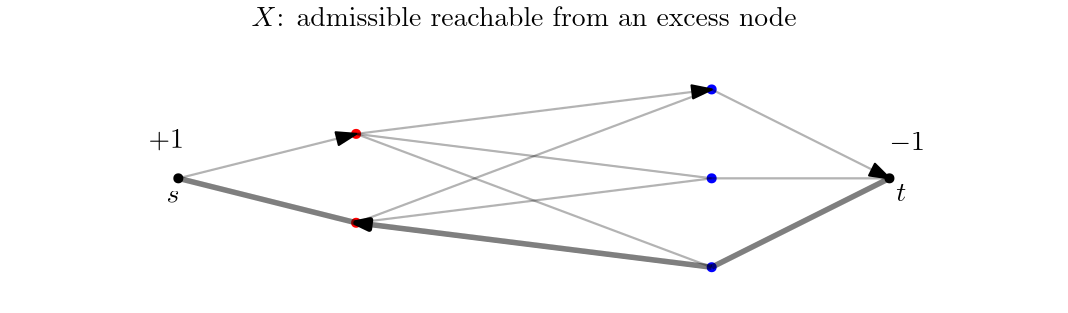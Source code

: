 <?xml version="1.0"?>
<!DOCTYPE ipe SYSTEM "ipe.dtd">
<ipe version="70206" creator="Ipe 7.2.10">
<info created="D:20190530182209" modified="D:20190608043751"/>
<ipestyle name="basic">
<symbol name="arrow/arc(spx)">
<path stroke="sym-stroke" fill="sym-stroke" pen="sym-pen">
0 0 m
-1 0.333 l
-1 -0.333 l
h
</path>
</symbol>
<symbol name="arrow/farc(spx)">
<path stroke="sym-stroke" fill="white" pen="sym-pen">
0 0 m
-1 0.333 l
-1 -0.333 l
h
</path>
</symbol>
<symbol name="arrow/ptarc(spx)">
<path stroke="sym-stroke" fill="sym-stroke" pen="sym-pen">
0 0 m
-1 0.333 l
-0.8 0 l
-1 -0.333 l
h
</path>
</symbol>
<symbol name="arrow/fptarc(spx)">
<path stroke="sym-stroke" fill="white" pen="sym-pen">
0 0 m
-1 0.333 l
-0.8 0 l
-1 -0.333 l
h
</path>
</symbol>
<symbol name="mark/circle(sx)" transformations="translations">
<path fill="sym-stroke">
0.6 0 0 0.6 0 0 e
0.4 0 0 0.4 0 0 e
</path>
</symbol>
<symbol name="mark/disk(sx)" transformations="translations">
<path fill="sym-stroke">
0.6 0 0 0.6 0 0 e
</path>
</symbol>
<symbol name="mark/fdisk(sfx)" transformations="translations">
<group>
<path fill="sym-fill">
0.5 0 0 0.5 0 0 e
</path>
<path fill="sym-stroke" fillrule="eofill">
0.6 0 0 0.6 0 0 e
0.4 0 0 0.4 0 0 e
</path>
</group>
</symbol>
<symbol name="mark/box(sx)" transformations="translations">
<path fill="sym-stroke" fillrule="eofill">
-0.6 -0.6 m
0.6 -0.6 l
0.6 0.6 l
-0.6 0.6 l
h
-0.4 -0.4 m
0.4 -0.4 l
0.4 0.4 l
-0.4 0.4 l
h
</path>
</symbol>
<symbol name="mark/square(sx)" transformations="translations">
<path fill="sym-stroke">
-0.6 -0.6 m
0.6 -0.6 l
0.6 0.6 l
-0.6 0.6 l
h
</path>
</symbol>
<symbol name="mark/fsquare(sfx)" transformations="translations">
<group>
<path fill="sym-fill">
-0.5 -0.5 m
0.5 -0.5 l
0.5 0.5 l
-0.5 0.5 l
h
</path>
<path fill="sym-stroke" fillrule="eofill">
-0.6 -0.6 m
0.6 -0.6 l
0.6 0.6 l
-0.6 0.6 l
h
-0.4 -0.4 m
0.4 -0.4 l
0.4 0.4 l
-0.4 0.4 l
h
</path>
</group>
</symbol>
<symbol name="mark/cross(sx)" transformations="translations">
<group>
<path fill="sym-stroke">
-0.43 -0.57 m
0.57 0.43 l
0.43 0.57 l
-0.57 -0.43 l
h
</path>
<path fill="sym-stroke">
-0.43 0.57 m
0.57 -0.43 l
0.43 -0.57 l
-0.57 0.43 l
h
</path>
</group>
</symbol>
<symbol name="arrow/fnormal(spx)">
<path stroke="sym-stroke" fill="white" pen="sym-pen">
0 0 m
-1 0.333 l
-1 -0.333 l
h
</path>
</symbol>
<symbol name="arrow/pointed(spx)">
<path stroke="sym-stroke" fill="sym-stroke" pen="sym-pen">
0 0 m
-1 0.333 l
-0.8 0 l
-1 -0.333 l
h
</path>
</symbol>
<symbol name="arrow/fpointed(spx)">
<path stroke="sym-stroke" fill="white" pen="sym-pen">
0 0 m
-1 0.333 l
-0.8 0 l
-1 -0.333 l
h
</path>
</symbol>
<symbol name="arrow/linear(spx)">
<path stroke="sym-stroke" pen="sym-pen">
-1 0.333 m
0 0 l
-1 -0.333 l
</path>
</symbol>
<symbol name="arrow/fdouble(spx)">
<path stroke="sym-stroke" fill="white" pen="sym-pen">
0 0 m
-1 0.333 l
-1 -0.333 l
h
-1 0 m
-2 0.333 l
-2 -0.333 l
h
</path>
</symbol>
<symbol name="arrow/double(spx)">
<path stroke="sym-stroke" fill="sym-stroke" pen="sym-pen">
0 0 m
-1 0.333 l
-1 -0.333 l
h
-1 0 m
-2 0.333 l
-2 -0.333 l
h
</path>
</symbol>
<pen name="heavier" value="0.8"/>
<pen name="fat" value="1.2"/>
<pen name="ultrafat" value="2"/>
<symbolsize name="large" value="5"/>
<symbolsize name="small" value="2"/>
<symbolsize name="tiny" value="1.1"/>
<arrowsize name="large" value="10"/>
<arrowsize name="small" value="5"/>
<arrowsize name="tiny" value="3"/>
<color name="red" value="1 0 0"/>
<color name="green" value="0 1 0"/>
<color name="blue" value="0 0 1"/>
<color name="yellow" value="1 1 0"/>
<color name="orange" value="1 0.647 0"/>
<color name="gold" value="1 0.843 0"/>
<color name="purple" value="0.627 0.125 0.941"/>
<color name="gray" value="0.745"/>
<color name="brown" value="0.647 0.165 0.165"/>
<color name="navy" value="0 0 0.502"/>
<color name="pink" value="1 0.753 0.796"/>
<color name="seagreen" value="0.18 0.545 0.341"/>
<color name="turquoise" value="0.251 0.878 0.816"/>
<color name="violet" value="0.933 0.51 0.933"/>
<color name="darkblue" value="0 0 0.545"/>
<color name="darkcyan" value="0 0.545 0.545"/>
<color name="darkgray" value="0.663"/>
<color name="darkgreen" value="0 0.392 0"/>
<color name="darkmagenta" value="0.545 0 0.545"/>
<color name="darkorange" value="1 0.549 0"/>
<color name="darkred" value="0.545 0 0"/>
<color name="lightblue" value="0.678 0.847 0.902"/>
<color name="lightcyan" value="0.878 1 1"/>
<color name="lightgray" value="0.827"/>
<color name="lightgreen" value="0.565 0.933 0.565"/>
<color name="lightyellow" value="1 1 0.878"/>
<dashstyle name="dashed" value="[4] 0"/>
<dashstyle name="dotted" value="[1 3] 0"/>
<dashstyle name="dash dotted" value="[4 2 1 2] 0"/>
<dashstyle name="dash dot dotted" value="[4 2 1 2 1 2] 0"/>
<textsize name="large" value="\large"/>
<textsize name="small" value="\small"/>
<textsize name="tiny" value="\tiny"/>
<textsize name="Large" value="\Large"/>
<textsize name="LARGE" value="\LARGE"/>
<textsize name="huge" value="\huge"/>
<textsize name="Huge" value="\Huge"/>
<textsize name="footnote" value="\footnotesize"/>
<textstyle name="center" begin="\begin{center}" end="\end{center}"/>
<textstyle name="itemize" begin="\begin{itemize}" end="\end{itemize}"/>
<textstyle name="item" begin="\begin{itemize}\item{}" end="\end{itemize}"/>
<gridsize name="4 pts" value="4"/>
<gridsize name="8 pts (~3 mm)" value="8"/>
<gridsize name="16 pts (~6 mm)" value="16"/>
<gridsize name="32 pts (~12 mm)" value="32"/>
<gridsize name="10 pts (~3.5 mm)" value="10"/>
<gridsize name="20 pts (~7 mm)" value="20"/>
<gridsize name="14 pts (~5 mm)" value="14"/>
<gridsize name="28 pts (~10 mm)" value="28"/>
<gridsize name="56 pts (~20 mm)" value="56"/>
<anglesize name="90 deg" value="90"/>
<anglesize name="60 deg" value="60"/>
<anglesize name="45 deg" value="45"/>
<anglesize name="30 deg" value="30"/>
<anglesize name="22.5 deg" value="22.5"/>
<opacity name="10%" value="0.1"/>
<opacity name="30%" value="0.3"/>
<opacity name="50%" value="0.5"/>
<opacity name="75%" value="0.75"/>
<tiling name="falling" angle="-60" step="4" width="1"/>
<tiling name="rising" angle="30" step="4" width="1"/>
</ipestyle>
<page>
<layer name="alpha"/>
<layer name="nodes"/>
<layer name="arcs"/>
<layer name="X1"/>
<layer name="X2"/>
<layer name="X3"/>
<layer name="X4"/>
<layer name="X5"/>
<layer name="X6"/>
<layer name="node_labels"/>
<layer name="F1"/>
<layer name="F2"/>
<layer name="F3"/>
<layer name="F4"/>
<layer name="F5"/>
<layer name="F1costs"/>
<layer name="F2costs"/>
<layer name="F3costs"/>
<layer name="F4costs"/>
<layer name="F5costs"/>
<layer name="mark_forward"/>
<view layers="alpha nodes arcs node_labels" active="alpha"/>
<path layer="alpha" matrix="1 0 0 0.583333 0 288" stroke="white">
128 768 m
128 576 l
512 576 l
512 768 l
h
</path>
<use layer="nodes" name="mark/disk(sx)" pos="192 672" size="normal" stroke="black"/>
<use matrix="1 0 0 1 0 -16" name="mark/disk(sx)" pos="256 704" size="normal" stroke="red"/>
<use matrix="1 0 0 1 0 -16" name="mark/disk(sx)" pos="256 672" size="normal" stroke="red"/>
<use name="mark/disk(sx)" pos="384 704" size="normal" stroke="blue"/>
<use name="mark/disk(sx)" pos="384 672" size="normal" stroke="blue"/>
<use name="mark/disk(sx)" pos="384 640" size="normal" stroke="blue"/>
<use name="mark/disk(sx)" pos="448 672" size="normal" stroke="black"/>
<path layer="arcs" stroke="black" pen="heavier" arrow="normal/normal" opacity="30%">
192 672 m
256 688 l
</path>
<path stroke="black" pen="ultrafat" opacity="50%">
192 672 m
256 656 l
</path>
<path stroke="black" pen="heavier" arrow="normal/normal" opacity="30%">
256 688 m
384 704 l
</path>
<path stroke="black" pen="heavier" opacity="30%">
256 688 m
384 672 l
</path>
<path stroke="black" pen="heavier" opacity="30%">
256 688 m
384 640 l
</path>
<path stroke="black" pen="heavier" opacity="30%">
256 656 m
384 704 l
</path>
<path stroke="black" pen="heavier" opacity="30%">
256 656 m
384 672 l
</path>
<path stroke="black" pen="ultrafat" rarrow="normal/small" opacity="50%">
256 656 m
384 640 l
</path>
<path stroke="black" pen="ultrafat" opacity="50%">
384 640 m
448 672 l
</path>
<path stroke="black" pen="heavier" opacity="30%">
384 672 m
448 672 l
</path>
<path stroke="black" pen="heavier" arrow="normal/normal" opacity="30%">
384 704 m
448 672 l
</path>
<path layer="X1" stroke="black" fill="red" opacity="30%">
9.95216 0 0 9.95216 192 672 e
</path>
<path layer="X2" matrix="1 0 0 1 64 16" stroke="black" fill="red" opacity="30%">
9.95216 0 0 9.95216 192 672 e
</path>
<path layer="X3" matrix="1 0 0 1 192 -32" stroke="black" fill="red" opacity="30%">
9.95216 0 0 9.95216 192 672 e
</path>
<path layer="X4" matrix="1 0 0 1 64 -16" stroke="black" fill="red" opacity="30%">
9.95216 0 0 9.95216 192 672 e
</path>
<path layer="X5" matrix="1 0 0 1 192 0" stroke="black" fill="red" opacity="30%">
9.95216 0 0 9.95216 192 672 e
</path>
<path layer="X6" matrix="1 0 0 1 256 0" stroke="black" fill="red" opacity="30%">
9.95216 0 0 9.95216 192 672 e
</path>
<path layer="F1" stroke="darkred" pen="fat">
192 672 m
256 688 l
</path>
<path layer="F2" stroke="darkred" pen="fat">
256 688 m
384 704 l
</path>
<path stroke="darkred" pen="fat">
256 688 m
384 672 l
</path>
<path stroke="darkred" pen="fat">
256 688 m
384 640 l
</path>
<path layer="F3" stroke="darkred" pen="fat">
256 688 m
384 704 l
</path>
<path stroke="darkred" pen="fat">
256 688 m
384 672 l
</path>
<path stroke="darkred" pen="fat">
384 640 m
256 656 l
</path>
<path layer="F4" stroke="darkred" pen="fat">
256 688 m
384 704 l
</path>
<path stroke="darkred" pen="fat">
256 688 m
384 672 l
</path>
<path stroke="darkred" pen="fat">
256 656 m
384 672 l
</path>
<path stroke="darkred" pen="fat">
256 656 m
384 704 l
</path>
<path layer="F5" stroke="darkred" pen="fat">
256 688 m
384 704 l
</path>
<path stroke="darkred" pen="fat">
256 656 m
384 704 l
</path>
<path stroke="darkred" pen="fat">
384 672 m
448 672 l
</path>
<text layer="F1costs" matrix="1 0 0 1 1.08088 -2.97242" transformations="translations" pos="216.965 688.125" stroke="black" type="label" width="4.981" height="6.42" depth="0" valign="baseline" style="math">1</text>
<text layer="F2costs" transformations="translations" pos="315.325 700.014" stroke="black" type="label" width="4.981" height="6.42" depth="0" valign="baseline" style="math">6</text>
<text matrix="1 0 0 1 43.5054 -6.21506" transformations="translations" pos="314.244 684.071" stroke="black" type="label" width="4.981" height="6.42" depth="0" valign="baseline" style="math">4</text>
<text matrix="1 0 0 1 27.022 -0.81066" transformations="translations" pos="328.566 654.347" stroke="black" type="label" width="4.981" height="6.42" depth="0" valign="baseline" style="math">1</text>
<text layer="F3costs" transformations="translations" pos="315.325 700.014" stroke="black" type="label" width="4.981" height="6.42" depth="0" valign="baseline" style="math">5</text>
<text matrix="1 0 0 1 43.5054 -6.21506" transformations="translations" pos="314.244 684.071" stroke="black" type="label" width="4.981" height="6.42" depth="0" valign="baseline" style="math">3</text>
<text matrix="1 0 0 1 -6.21506 -1.3511" transformations="translations" pos="320 640" stroke="black" type="label" width="4.981" height="6.42" depth="0" valign="baseline" style="math">1</text>
<text layer="F4costs" transformations="translations" pos="315.325 700.014" stroke="black" type="label" width="4.981" height="6.42" depth="0" valign="baseline" style="math">4</text>
<text matrix="1 0 0 1 43.5054 -6.21506" transformations="translations" pos="314.244 684.071" stroke="black" type="label" width="4.981" height="6.42" depth="0" valign="baseline" style="math">2</text>
<text matrix="1 0 0 1 -1.62132 -1.3511" transformations="translations" pos="267.766 665.696" stroke="black" type="label" width="4.981" height="6.42" depth="0" valign="baseline" style="math">3</text>
<text matrix="1 0 0 1 -7.56616 -1.62132" transformations="translations" pos="308.84 655.158" stroke="black" type="label" width="4.981" height="6.42" depth="0" valign="baseline" style="math">0</text>
<text layer="F5costs" transformations="translations" pos="315.325 700.014" stroke="black" type="label" width="4.981" height="6.42" depth="0" valign="baseline" style="math">4</text>
<text matrix="1 0 0 1 -1.62132 -1.3511" transformations="translations" pos="267.766 665.696" stroke="black" type="label" width="4.981" height="6.42" depth="0" valign="baseline" style="math">3</text>
<text matrix="1 0 0 1 6.48528 2.97242" transformations="translations" pos="400 672" stroke="black" type="label" width="4.981" height="6.42" depth="0" valign="baseline" style="math">1</text>
<text layer="node_labels" transformations="translations" pos="187.781 663.264" stroke="black" type="label" width="4.67" height="4.289" depth="0" valign="baseline" style="math">s</text>
<text transformations="translations" pos="450.435 663.805" stroke="black" type="label" width="3.598" height="6.128" depth="0" valign="baseline" style="math">t</text>
<text matrix="1 0 0 1 -1.08088 -10.5386" transformations="translations" pos="219.397 744.33" stroke="black" type="minipage" width="207.259" height="5.958" depth="0.96" valign="top">$X$: admissible reachable from an excess node</text>
<text matrix="1 0 0 1 3.24264 -0.81066" transformations="translations" pos="178.053 683.801" stroke="black" type="label" width="12.73" height="6.421" depth="0.83" valign="baseline" style="math">+1</text>
<text matrix="1 0 0 1 -4.32352 0" transformations="translations" pos="452.327 682.18" stroke="black" type="label" width="12.73" height="6.421" depth="0.83" valign="baseline" style="math">-1</text>
</page>
<page>
<layer name="alpha"/>
<layer name="nodes"/>
<layer name="arcs"/>
<layer name="X1"/>
<layer name="X2"/>
<layer name="X3"/>
<layer name="X4"/>
<layer name="X5"/>
<layer name="X6"/>
<layer name="node_labels"/>
<layer name="F1"/>
<layer name="F2"/>
<layer name="F3"/>
<layer name="F4"/>
<layer name="F5"/>
<layer name="F1costs"/>
<layer name="F2costs"/>
<layer name="F3costs"/>
<layer name="F4costs"/>
<layer name="F5costs"/>
<layer name="mark_forward"/>
<view layers="alpha nodes arcs X1 node_labels" active="node_labels"/>
<path layer="alpha" matrix="1 0 0 0.583333 0 288" stroke="white">
128 768 m
128 576 l
512 576 l
512 768 l
h
</path>
<use layer="nodes" name="mark/disk(sx)" pos="192 672" size="normal" stroke="black"/>
<use matrix="1 0 0 1 0 -16" name="mark/disk(sx)" pos="256 704" size="normal" stroke="red"/>
<use matrix="1 0 0 1 0 -16" name="mark/disk(sx)" pos="256 672" size="normal" stroke="red"/>
<use name="mark/disk(sx)" pos="384 704" size="normal" stroke="blue"/>
<use name="mark/disk(sx)" pos="384 672" size="normal" stroke="blue"/>
<use name="mark/disk(sx)" pos="384 640" size="normal" stroke="blue"/>
<use name="mark/disk(sx)" pos="448 672" size="normal" stroke="black"/>
<path layer="arcs" stroke="black" pen="heavier" arrow="normal/normal" opacity="30%">
192 672 m
256 688 l
</path>
<path stroke="black" pen="ultrafat" opacity="50%">
192 672 m
256 656 l
</path>
<path stroke="black" pen="heavier" arrow="normal/normal" opacity="30%">
256 688 m
384 704 l
</path>
<path stroke="black" pen="heavier" opacity="30%">
256 688 m
384 672 l
</path>
<path stroke="black" pen="heavier" opacity="30%">
256 688 m
384 640 l
</path>
<path stroke="black" pen="heavier" opacity="30%">
256 656 m
384 704 l
</path>
<path stroke="black" pen="heavier" opacity="30%">
256 656 m
384 672 l
</path>
<path stroke="black" pen="ultrafat" rarrow="normal/small" opacity="50%">
256 656 m
384 640 l
</path>
<path stroke="black" pen="ultrafat" opacity="50%">
384 640 m
448 672 l
</path>
<path stroke="black" pen="heavier" opacity="30%">
384 672 m
448 672 l
</path>
<path stroke="black" pen="heavier" arrow="normal/normal" opacity="30%">
384 704 m
448 672 l
</path>
<path layer="X1" stroke="black" fill="red" opacity="30%">
9.95216 0 0 9.95216 192 672 e
</path>
<path layer="X2" matrix="1 0 0 1 64 16" stroke="black" fill="red" opacity="30%">
9.95216 0 0 9.95216 192 672 e
</path>
<path layer="X3" matrix="1 0 0 1 192 -32" stroke="black" fill="red" opacity="30%">
9.95216 0 0 9.95216 192 672 e
</path>
<path layer="X4" matrix="1 0 0 1 64 -16" stroke="black" fill="red" opacity="30%">
9.95216 0 0 9.95216 192 672 e
</path>
<path layer="X5" matrix="1 0 0 1 192 0" stroke="black" fill="red" opacity="30%">
9.95216 0 0 9.95216 192 672 e
</path>
<path layer="X6" matrix="1 0 0 1 256 0" stroke="black" fill="red" opacity="30%">
9.95216 0 0 9.95216 192 672 e
</path>
<path layer="F1" stroke="darkred" pen="fat">
192 672 m
256 688 l
</path>
<path layer="F2" stroke="darkred" pen="fat">
256 688 m
384 704 l
</path>
<path stroke="darkred" pen="fat">
256 688 m
384 672 l
</path>
<path stroke="darkred" pen="fat">
256 688 m
384 640 l
</path>
<path layer="F3" stroke="darkred" pen="fat">
256 688 m
384 704 l
</path>
<path stroke="darkred" pen="fat">
256 688 m
384 672 l
</path>
<path stroke="darkred" pen="fat">
384 640 m
256 656 l
</path>
<path layer="F4" stroke="darkred" pen="fat">
256 688 m
384 704 l
</path>
<path stroke="darkred" pen="fat">
256 688 m
384 672 l
</path>
<path stroke="darkred" pen="fat">
256 656 m
384 672 l
</path>
<path stroke="darkred" pen="fat">
256 656 m
384 704 l
</path>
<path layer="F5" stroke="darkred" pen="fat">
256 688 m
384 704 l
</path>
<path stroke="darkred" pen="fat">
256 656 m
384 704 l
</path>
<path stroke="darkred" pen="fat">
384 672 m
448 672 l
</path>
<text layer="F1costs" matrix="1 0 0 1 1.08088 -2.97242" transformations="translations" pos="216.965 688.125" stroke="black" type="label" width="4.981" height="6.42" depth="0" valign="baseline" style="math">1</text>
<text layer="F2costs" transformations="translations" pos="315.325 700.014" stroke="black" type="label" width="4.981" height="6.42" depth="0" valign="baseline" style="math">6</text>
<text matrix="1 0 0 1 43.5054 -6.21506" transformations="translations" pos="314.244 684.071" stroke="black" type="label" width="4.981" height="6.42" depth="0" valign="baseline" style="math">4</text>
<text matrix="1 0 0 1 27.022 -0.81066" transformations="translations" pos="328.566 654.347" stroke="black" type="label" width="4.981" height="6.42" depth="0" valign="baseline" style="math">1</text>
<text layer="F3costs" transformations="translations" pos="315.325 700.014" stroke="black" type="label" width="4.981" height="6.42" depth="0" valign="baseline" style="math">5</text>
<text matrix="1 0 0 1 43.5054 -6.21506" transformations="translations" pos="314.244 684.071" stroke="black" type="label" width="4.981" height="6.42" depth="0" valign="baseline" style="math">3</text>
<text matrix="1 0 0 1 -6.21506 -1.3511" transformations="translations" pos="320 640" stroke="black" type="label" width="4.981" height="6.42" depth="0" valign="baseline" style="math">1</text>
<text layer="F4costs" transformations="translations" pos="315.325 700.014" stroke="black" type="label" width="4.981" height="6.42" depth="0" valign="baseline" style="math">4</text>
<text matrix="1 0 0 1 43.5054 -6.21506" transformations="translations" pos="314.244 684.071" stroke="black" type="label" width="4.981" height="6.42" depth="0" valign="baseline" style="math">2</text>
<text matrix="1 0 0 1 -1.62132 -1.3511" transformations="translations" pos="267.766 665.696" stroke="black" type="label" width="4.981" height="6.42" depth="0" valign="baseline" style="math">3</text>
<text matrix="1 0 0 1 -7.56616 -1.62132" transformations="translations" pos="308.84 655.158" stroke="black" type="label" width="4.981" height="6.42" depth="0" valign="baseline" style="math">0</text>
<text layer="F5costs" transformations="translations" pos="315.325 700.014" stroke="black" type="label" width="4.981" height="6.42" depth="0" valign="baseline" style="math">4</text>
<text matrix="1 0 0 1 -1.62132 -1.3511" transformations="translations" pos="267.766 665.696" stroke="black" type="label" width="4.981" height="6.42" depth="0" valign="baseline" style="math">3</text>
<text matrix="1 0 0 1 6.48528 2.97242" transformations="translations" pos="400 672" stroke="black" type="label" width="4.981" height="6.42" depth="0" valign="baseline" style="math">1</text>
<text layer="node_labels" transformations="translations" pos="187.781 663.264" stroke="black" type="label" width="4.67" height="4.289" depth="0" valign="baseline" style="math">s</text>
<text transformations="translations" pos="450.435 663.805" stroke="black" type="label" width="3.598" height="6.128" depth="0" valign="baseline" style="math">t</text>
<text matrix="1 0 0 1 -1.08088 -10.5386" transformations="translations" pos="219.397 744.33" stroke="black" type="minipage" width="207.259" height="5.958" depth="0.96" valign="top">$X$: admissible reachable from an excess node</text>
<text matrix="1 0 0 1 3.24264 -0.81066" transformations="translations" pos="178.053 683.801" stroke="black" type="label" width="12.73" height="6.421" depth="0.83" valign="baseline" style="math">+1</text>
<text matrix="1 0 0 1 -4.32352 0" transformations="translations" pos="452.327 682.18" stroke="black" type="label" width="12.73" height="6.421" depth="0.83" valign="baseline" style="math">-1</text>
</page>
<page>
<layer name="alpha"/>
<layer name="nodes"/>
<layer name="arcs"/>
<layer name="X1"/>
<layer name="X2"/>
<layer name="X3"/>
<layer name="X4"/>
<layer name="X5"/>
<layer name="X6"/>
<layer name="node_labels"/>
<layer name="F1"/>
<layer name="F2"/>
<layer name="F3"/>
<layer name="F4"/>
<layer name="F5"/>
<layer name="F1costs"/>
<layer name="F2costs"/>
<layer name="F3costs"/>
<layer name="F4costs"/>
<layer name="F5costs"/>
<layer name="mark_forward"/>
<view layers="alpha nodes arcs X1 node_labels F1 F1costs" active="node_labels"/>
<path layer="alpha" matrix="1 0 0 0.583333 0 288" stroke="white">
128 768 m
128 576 l
512 576 l
512 768 l
h
</path>
<use layer="nodes" name="mark/disk(sx)" pos="192 672" size="normal" stroke="black"/>
<use matrix="1 0 0 1 0 -16" name="mark/disk(sx)" pos="256 704" size="normal" stroke="red"/>
<use matrix="1 0 0 1 0 -16" name="mark/disk(sx)" pos="256 672" size="normal" stroke="red"/>
<use name="mark/disk(sx)" pos="384 704" size="normal" stroke="blue"/>
<use name="mark/disk(sx)" pos="384 672" size="normal" stroke="blue"/>
<use name="mark/disk(sx)" pos="384 640" size="normal" stroke="blue"/>
<use name="mark/disk(sx)" pos="448 672" size="normal" stroke="black"/>
<path layer="arcs" stroke="black" pen="heavier" arrow="normal/normal" opacity="30%">
192 672 m
256 688 l
</path>
<path stroke="black" pen="ultrafat" opacity="50%">
192 672 m
256 656 l
</path>
<path stroke="black" pen="heavier" arrow="normal/normal" opacity="30%">
256 688 m
384 704 l
</path>
<path stroke="black" pen="heavier" opacity="30%">
256 688 m
384 672 l
</path>
<path stroke="black" pen="heavier" opacity="30%">
256 688 m
384 640 l
</path>
<path stroke="black" pen="heavier" opacity="30%">
256 656 m
384 704 l
</path>
<path stroke="black" pen="heavier" opacity="30%">
256 656 m
384 672 l
</path>
<path stroke="black" pen="ultrafat" rarrow="normal/small" opacity="50%">
256 656 m
384 640 l
</path>
<path stroke="black" pen="ultrafat" opacity="50%">
384 640 m
448 672 l
</path>
<path stroke="black" pen="heavier" opacity="30%">
384 672 m
448 672 l
</path>
<path stroke="black" pen="heavier" arrow="normal/normal" opacity="30%">
384 704 m
448 672 l
</path>
<path layer="X1" stroke="black" fill="red" opacity="30%">
9.95216 0 0 9.95216 192 672 e
</path>
<path layer="X2" matrix="1 0 0 1 64 16" stroke="black" fill="red" opacity="30%">
9.95216 0 0 9.95216 192 672 e
</path>
<path layer="X3" matrix="1 0 0 1 192 -32" stroke="black" fill="red" opacity="30%">
9.95216 0 0 9.95216 192 672 e
</path>
<path layer="X4" matrix="1 0 0 1 64 -16" stroke="black" fill="red" opacity="30%">
9.95216 0 0 9.95216 192 672 e
</path>
<path layer="X5" matrix="1 0 0 1 192 0" stroke="black" fill="red" opacity="30%">
9.95216 0 0 9.95216 192 672 e
</path>
<path layer="X6" matrix="1 0 0 1 256 0" stroke="black" fill="red" opacity="30%">
9.95216 0 0 9.95216 192 672 e
</path>
<path layer="F1" stroke="darkred" pen="fat">
192 672 m
256 688 l
</path>
<path layer="F2" stroke="darkred" pen="fat">
256 688 m
384 704 l
</path>
<path stroke="darkred" pen="fat">
256 688 m
384 672 l
</path>
<path stroke="darkred" pen="fat">
256 688 m
384 640 l
</path>
<path layer="F3" stroke="darkred" pen="fat">
256 688 m
384 704 l
</path>
<path stroke="darkred" pen="fat">
256 688 m
384 672 l
</path>
<path stroke="darkred" pen="fat">
384 640 m
256 656 l
</path>
<path layer="F4" stroke="darkred" pen="fat">
256 688 m
384 704 l
</path>
<path stroke="darkred" pen="fat">
256 688 m
384 672 l
</path>
<path stroke="darkred" pen="fat">
256 656 m
384 672 l
</path>
<path stroke="darkred" pen="fat">
256 656 m
384 704 l
</path>
<path layer="F5" stroke="darkred" pen="fat">
256 688 m
384 704 l
</path>
<path stroke="darkred" pen="fat">
256 656 m
384 704 l
</path>
<path stroke="darkred" pen="fat">
384 672 m
448 672 l
</path>
<text layer="F1costs" matrix="1 0 0 1 1.08088 -2.97242" transformations="translations" pos="216.965 688.125" stroke="black" type="label" width="4.981" height="6.42" depth="0" valign="baseline" style="math">1</text>
<text layer="F2costs" transformations="translations" pos="315.325 700.014" stroke="black" type="label" width="4.981" height="6.42" depth="0" valign="baseline" style="math">6</text>
<text matrix="1 0 0 1 43.5054 -6.21506" transformations="translations" pos="314.244 684.071" stroke="black" type="label" width="4.981" height="6.42" depth="0" valign="baseline" style="math">4</text>
<text matrix="1 0 0 1 27.022 -0.81066" transformations="translations" pos="328.566 654.347" stroke="black" type="label" width="4.981" height="6.42" depth="0" valign="baseline" style="math">1</text>
<text layer="F3costs" transformations="translations" pos="315.325 700.014" stroke="black" type="label" width="4.981" height="6.42" depth="0" valign="baseline" style="math">5</text>
<text matrix="1 0 0 1 43.5054 -6.21506" transformations="translations" pos="314.244 684.071" stroke="black" type="label" width="4.981" height="6.42" depth="0" valign="baseline" style="math">3</text>
<text matrix="1 0 0 1 -6.21506 -1.3511" transformations="translations" pos="320 640" stroke="black" type="label" width="4.981" height="6.42" depth="0" valign="baseline" style="math">1</text>
<text layer="F4costs" transformations="translations" pos="315.325 700.014" stroke="black" type="label" width="4.981" height="6.42" depth="0" valign="baseline" style="math">4</text>
<text matrix="1 0 0 1 43.5054 -6.21506" transformations="translations" pos="314.244 684.071" stroke="black" type="label" width="4.981" height="6.42" depth="0" valign="baseline" style="math">2</text>
<text matrix="1 0 0 1 -1.62132 -1.3511" transformations="translations" pos="267.766 665.696" stroke="black" type="label" width="4.981" height="6.42" depth="0" valign="baseline" style="math">3</text>
<text matrix="1 0 0 1 -7.56616 -1.62132" transformations="translations" pos="308.84 655.158" stroke="black" type="label" width="4.981" height="6.42" depth="0" valign="baseline" style="math">0</text>
<text layer="F5costs" transformations="translations" pos="315.325 700.014" stroke="black" type="label" width="4.981" height="6.42" depth="0" valign="baseline" style="math">4</text>
<text matrix="1 0 0 1 -1.62132 -1.3511" transformations="translations" pos="267.766 665.696" stroke="black" type="label" width="4.981" height="6.42" depth="0" valign="baseline" style="math">3</text>
<text matrix="1 0 0 1 6.48528 2.97242" transformations="translations" pos="400 672" stroke="black" type="label" width="4.981" height="6.42" depth="0" valign="baseline" style="math">1</text>
<text layer="node_labels" transformations="translations" pos="187.781 663.264" stroke="black" type="label" width="4.67" height="4.289" depth="0" valign="baseline" style="math">s</text>
<text transformations="translations" pos="450.435 663.805" stroke="black" type="label" width="3.598" height="6.128" depth="0" valign="baseline" style="math">t</text>
<text matrix="1 0 0 1 -1.08088 -10.5386" transformations="translations" pos="219.397 744.33" stroke="black" type="minipage" width="207.259" height="5.958" depth="0.96" valign="top">$X$: admissible reachable from an excess node</text>
<text matrix="1 0 0 1 3.24264 -0.81066" transformations="translations" pos="178.053 683.801" stroke="black" type="label" width="12.73" height="6.421" depth="0.83" valign="baseline" style="math">+1</text>
<text matrix="1 0 0 1 -4.32352 0" transformations="translations" pos="452.327 682.18" stroke="black" type="label" width="12.73" height="6.421" depth="0.83" valign="baseline" style="math">-1</text>
</page>
<page>
<layer name="alpha"/>
<layer name="nodes"/>
<layer name="arcs"/>
<layer name="X1"/>
<layer name="X2"/>
<layer name="X3"/>
<layer name="X4"/>
<layer name="X5"/>
<layer name="X6"/>
<layer name="node_labels"/>
<layer name="F1"/>
<layer name="F2"/>
<layer name="F3"/>
<layer name="F4"/>
<layer name="F5"/>
<layer name="F1costs"/>
<layer name="F2costs"/>
<layer name="F3costs"/>
<layer name="F4costs"/>
<layer name="F5costs"/>
<layer name="mark_forward"/>
<view layers="alpha nodes arcs X1 X2 node_labels F2 F2costs" active="node_labels"/>
<path layer="alpha" matrix="1 0 0 0.583333 0 288" stroke="white">
128 768 m
128 576 l
512 576 l
512 768 l
h
</path>
<use layer="nodes" name="mark/disk(sx)" pos="192 672" size="normal" stroke="black"/>
<use matrix="1 0 0 1 0 -16" name="mark/disk(sx)" pos="256 704" size="normal" stroke="red"/>
<use matrix="1 0 0 1 0 -16" name="mark/disk(sx)" pos="256 672" size="normal" stroke="red"/>
<use name="mark/disk(sx)" pos="384 704" size="normal" stroke="blue"/>
<use name="mark/disk(sx)" pos="384 672" size="normal" stroke="blue"/>
<use name="mark/disk(sx)" pos="384 640" size="normal" stroke="blue"/>
<use name="mark/disk(sx)" pos="448 672" size="normal" stroke="black"/>
<path layer="arcs" stroke="black" pen="heavier" arrow="normal/normal" opacity="30%">
192 672 m
256 688 l
</path>
<path stroke="black" pen="ultrafat" opacity="50%">
192 672 m
256 656 l
</path>
<path stroke="black" pen="heavier" arrow="normal/normal" opacity="30%">
256 688 m
384 704 l
</path>
<path stroke="black" pen="heavier" opacity="30%">
256 688 m
384 672 l
</path>
<path stroke="black" pen="heavier" opacity="30%">
256 688 m
384 640 l
</path>
<path stroke="black" pen="heavier" opacity="30%">
256 656 m
384 704 l
</path>
<path stroke="black" pen="heavier" opacity="30%">
256 656 m
384 672 l
</path>
<path stroke="black" pen="ultrafat" rarrow="normal/small" opacity="50%">
256 656 m
384 640 l
</path>
<path stroke="black" pen="ultrafat" opacity="50%">
384 640 m
448 672 l
</path>
<path stroke="black" pen="heavier" opacity="30%">
384 672 m
448 672 l
</path>
<path stroke="black" pen="heavier" arrow="normal/normal" opacity="30%">
384 704 m
448 672 l
</path>
<path layer="X1" stroke="black" fill="red" opacity="30%">
9.95216 0 0 9.95216 192 672 e
</path>
<path layer="X2" matrix="1 0 0 1 64 16" stroke="black" fill="red" opacity="30%">
9.95216 0 0 9.95216 192 672 e
</path>
<path layer="X3" matrix="1 0 0 1 192 -32" stroke="black" fill="red" opacity="30%">
9.95216 0 0 9.95216 192 672 e
</path>
<path layer="X4" matrix="1 0 0 1 64 -16" stroke="black" fill="red" opacity="30%">
9.95216 0 0 9.95216 192 672 e
</path>
<path layer="X5" matrix="1 0 0 1 192 0" stroke="black" fill="red" opacity="30%">
9.95216 0 0 9.95216 192 672 e
</path>
<path layer="X6" matrix="1 0 0 1 256 0" stroke="black" fill="red" opacity="30%">
9.95216 0 0 9.95216 192 672 e
</path>
<path layer="F1" stroke="darkred" pen="fat">
192 672 m
256 688 l
</path>
<path layer="F2" stroke="darkred" pen="fat">
256 688 m
384 704 l
</path>
<path stroke="darkred" pen="fat">
256 688 m
384 672 l
</path>
<path stroke="darkred" pen="fat">
256 688 m
384 640 l
</path>
<path layer="F3" stroke="darkred" pen="fat">
256 688 m
384 704 l
</path>
<path stroke="darkred" pen="fat">
256 688 m
384 672 l
</path>
<path stroke="darkred" pen="fat">
384 640 m
256 656 l
</path>
<path layer="F4" stroke="darkred" pen="fat">
256 688 m
384 704 l
</path>
<path stroke="darkred" pen="fat">
256 688 m
384 672 l
</path>
<path stroke="darkred" pen="fat">
256 656 m
384 672 l
</path>
<path stroke="darkred" pen="fat">
256 656 m
384 704 l
</path>
<path layer="F5" stroke="darkred" pen="fat">
256 688 m
384 704 l
</path>
<path stroke="darkred" pen="fat">
256 656 m
384 704 l
</path>
<path stroke="darkred" pen="fat">
384 672 m
448 672 l
</path>
<text layer="F1costs" matrix="1 0 0 1 1.08088 -2.97242" transformations="translations" pos="216.965 688.125" stroke="black" type="label" width="4.981" height="6.42" depth="0" valign="baseline" style="math">1</text>
<text layer="F2costs" transformations="translations" pos="315.325 700.014" stroke="black" type="label" width="4.981" height="6.42" depth="0" valign="baseline" style="math">6</text>
<text matrix="1 0 0 1 43.5054 -6.21506" transformations="translations" pos="314.244 684.071" stroke="black" type="label" width="4.981" height="6.42" depth="0" valign="baseline" style="math">4</text>
<text matrix="1 0 0 1 27.022 -0.81066" transformations="translations" pos="328.566 654.347" stroke="black" type="label" width="4.981" height="6.42" depth="0" valign="baseline" style="math">1</text>
<text layer="F3costs" transformations="translations" pos="315.325 700.014" stroke="black" type="label" width="4.981" height="6.42" depth="0" valign="baseline" style="math">5</text>
<text matrix="1 0 0 1 43.5054 -6.21506" transformations="translations" pos="314.244 684.071" stroke="black" type="label" width="4.981" height="6.42" depth="0" valign="baseline" style="math">3</text>
<text matrix="1 0 0 1 -6.21506 -1.3511" transformations="translations" pos="320 640" stroke="black" type="label" width="4.981" height="6.42" depth="0" valign="baseline" style="math">1</text>
<text layer="F4costs" transformations="translations" pos="315.325 700.014" stroke="black" type="label" width="4.981" height="6.42" depth="0" valign="baseline" style="math">4</text>
<text matrix="1 0 0 1 43.5054 -6.21506" transformations="translations" pos="314.244 684.071" stroke="black" type="label" width="4.981" height="6.42" depth="0" valign="baseline" style="math">2</text>
<text matrix="1 0 0 1 -1.62132 -1.3511" transformations="translations" pos="267.766 665.696" stroke="black" type="label" width="4.981" height="6.42" depth="0" valign="baseline" style="math">3</text>
<text matrix="1 0 0 1 -7.56616 -1.62132" transformations="translations" pos="308.84 655.158" stroke="black" type="label" width="4.981" height="6.42" depth="0" valign="baseline" style="math">0</text>
<text layer="F5costs" transformations="translations" pos="315.325 700.014" stroke="black" type="label" width="4.981" height="6.42" depth="0" valign="baseline" style="math">4</text>
<text matrix="1 0 0 1 -1.62132 -1.3511" transformations="translations" pos="267.766 665.696" stroke="black" type="label" width="4.981" height="6.42" depth="0" valign="baseline" style="math">3</text>
<text matrix="1 0 0 1 6.48528 2.97242" transformations="translations" pos="400 672" stroke="black" type="label" width="4.981" height="6.42" depth="0" valign="baseline" style="math">1</text>
<text layer="node_labels" transformations="translations" pos="187.781 663.264" stroke="black" type="label" width="4.67" height="4.289" depth="0" valign="baseline" style="math">s</text>
<text transformations="translations" pos="450.435 663.805" stroke="black" type="label" width="3.598" height="6.128" depth="0" valign="baseline" style="math">t</text>
<text matrix="1 0 0 1 -1.08088 -10.5386" transformations="translations" pos="219.397 744.33" stroke="black" type="minipage" width="207.259" height="5.958" depth="0.96" valign="top">$X$: admissible reachable from an excess node</text>
<text matrix="1 0 0 1 3.24264 -0.81066" transformations="translations" pos="178.053 683.801" stroke="black" type="label" width="12.73" height="6.421" depth="0.83" valign="baseline" style="math">+1</text>
<text matrix="1 0 0 1 -4.32352 0" transformations="translations" pos="452.327 682.18" stroke="black" type="label" width="12.73" height="6.421" depth="0.83" valign="baseline" style="math">-1</text>
</page>
<page>
<layer name="alpha"/>
<layer name="nodes"/>
<layer name="arcs"/>
<layer name="X1"/>
<layer name="X2"/>
<layer name="X3"/>
<layer name="X4"/>
<layer name="X5"/>
<layer name="X6"/>
<layer name="node_labels"/>
<layer name="F1"/>
<layer name="F2"/>
<layer name="F3"/>
<layer name="F4"/>
<layer name="F5"/>
<layer name="F1costs"/>
<layer name="F2costs"/>
<layer name="F3costs"/>
<layer name="F4costs"/>
<layer name="F5costs"/>
<layer name="mark_forward"/>
<view layers="alpha nodes arcs X1 X2 X3 node_labels F3 F3costs" active="node_labels"/>
<path layer="alpha" matrix="1 0 0 0.583333 0 288" stroke="white">
128 768 m
128 576 l
512 576 l
512 768 l
h
</path>
<use layer="nodes" name="mark/disk(sx)" pos="192 672" size="normal" stroke="black"/>
<use matrix="1 0 0 1 0 -16" name="mark/disk(sx)" pos="256 704" size="normal" stroke="red"/>
<use matrix="1 0 0 1 0 -16" name="mark/disk(sx)" pos="256 672" size="normal" stroke="red"/>
<use name="mark/disk(sx)" pos="384 704" size="normal" stroke="blue"/>
<use name="mark/disk(sx)" pos="384 672" size="normal" stroke="blue"/>
<use name="mark/disk(sx)" pos="384 640" size="normal" stroke="blue"/>
<use name="mark/disk(sx)" pos="448 672" size="normal" stroke="black"/>
<path layer="arcs" stroke="black" pen="heavier" arrow="normal/normal" opacity="30%">
192 672 m
256 688 l
</path>
<path stroke="black" pen="ultrafat" opacity="50%">
192 672 m
256 656 l
</path>
<path stroke="black" pen="heavier" arrow="normal/normal" opacity="30%">
256 688 m
384 704 l
</path>
<path stroke="black" pen="heavier" opacity="30%">
256 688 m
384 672 l
</path>
<path stroke="black" pen="heavier" opacity="30%">
256 688 m
384 640 l
</path>
<path stroke="black" pen="heavier" opacity="30%">
256 656 m
384 704 l
</path>
<path stroke="black" pen="heavier" opacity="30%">
256 656 m
384 672 l
</path>
<path stroke="black" pen="ultrafat" rarrow="normal/small" opacity="50%">
256 656 m
384 640 l
</path>
<path stroke="black" pen="ultrafat" opacity="50%">
384 640 m
448 672 l
</path>
<path stroke="black" pen="heavier" opacity="30%">
384 672 m
448 672 l
</path>
<path stroke="black" pen="heavier" arrow="normal/normal" opacity="30%">
384 704 m
448 672 l
</path>
<path layer="X1" stroke="black" fill="red" opacity="30%">
9.95216 0 0 9.95216 192 672 e
</path>
<path layer="X2" matrix="1 0 0 1 64 16" stroke="black" fill="red" opacity="30%">
9.95216 0 0 9.95216 192 672 e
</path>
<path layer="X3" matrix="1 0 0 1 192 -32" stroke="black" fill="red" opacity="30%">
9.95216 0 0 9.95216 192 672 e
</path>
<path layer="X4" matrix="1 0 0 1 64 -16" stroke="black" fill="red" opacity="30%">
9.95216 0 0 9.95216 192 672 e
</path>
<path layer="X5" matrix="1 0 0 1 192 0" stroke="black" fill="red" opacity="30%">
9.95216 0 0 9.95216 192 672 e
</path>
<path layer="X6" matrix="1 0 0 1 256 0" stroke="black" fill="red" opacity="30%">
9.95216 0 0 9.95216 192 672 e
</path>
<path layer="F1" stroke="darkred" pen="fat">
192 672 m
256 688 l
</path>
<path layer="F2" stroke="darkred" pen="fat">
256 688 m
384 704 l
</path>
<path stroke="darkred" pen="fat">
256 688 m
384 672 l
</path>
<path stroke="darkred" pen="fat">
256 688 m
384 640 l
</path>
<path layer="F3" stroke="darkred" pen="fat">
256 688 m
384 704 l
</path>
<path stroke="darkred" pen="fat">
256 688 m
384 672 l
</path>
<path stroke="darkred" pen="fat">
384 640 m
256 656 l
</path>
<path layer="F4" stroke="darkred" pen="fat">
256 688 m
384 704 l
</path>
<path stroke="darkred" pen="fat">
256 688 m
384 672 l
</path>
<path stroke="darkred" pen="fat">
256 656 m
384 672 l
</path>
<path stroke="darkred" pen="fat">
256 656 m
384 704 l
</path>
<path layer="F5" stroke="darkred" pen="fat">
256 688 m
384 704 l
</path>
<path stroke="darkred" pen="fat">
256 656 m
384 704 l
</path>
<path stroke="darkred" pen="fat">
384 672 m
448 672 l
</path>
<text layer="F1costs" matrix="1 0 0 1 1.08088 -2.97242" transformations="translations" pos="216.965 688.125" stroke="black" type="label" width="4.981" height="6.42" depth="0" valign="baseline" style="math">1</text>
<text layer="F2costs" transformations="translations" pos="315.325 700.014" stroke="black" type="label" width="4.981" height="6.42" depth="0" valign="baseline" style="math">6</text>
<text matrix="1 0 0 1 43.5054 -6.21506" transformations="translations" pos="314.244 684.071" stroke="black" type="label" width="4.981" height="6.42" depth="0" valign="baseline" style="math">4</text>
<text matrix="1 0 0 1 27.022 -0.81066" transformations="translations" pos="328.566 654.347" stroke="black" type="label" width="4.981" height="6.42" depth="0" valign="baseline" style="math">1</text>
<text layer="F3costs" transformations="translations" pos="315.325 700.014" stroke="black" type="label" width="4.981" height="6.42" depth="0" valign="baseline" style="math">5</text>
<text matrix="1 0 0 1 43.5054 -6.21506" transformations="translations" pos="314.244 684.071" stroke="black" type="label" width="4.981" height="6.42" depth="0" valign="baseline" style="math">3</text>
<text matrix="1 0 0 1 -6.21506 -1.3511" transformations="translations" pos="320 640" stroke="black" type="label" width="4.981" height="6.42" depth="0" valign="baseline" style="math">1</text>
<text layer="F4costs" transformations="translations" pos="315.325 700.014" stroke="black" type="label" width="4.981" height="6.42" depth="0" valign="baseline" style="math">4</text>
<text matrix="1 0 0 1 43.5054 -6.21506" transformations="translations" pos="314.244 684.071" stroke="black" type="label" width="4.981" height="6.42" depth="0" valign="baseline" style="math">2</text>
<text matrix="1 0 0 1 -1.62132 -1.3511" transformations="translations" pos="267.766 665.696" stroke="black" type="label" width="4.981" height="6.42" depth="0" valign="baseline" style="math">3</text>
<text matrix="1 0 0 1 -7.56616 -1.62132" transformations="translations" pos="308.84 655.158" stroke="black" type="label" width="4.981" height="6.42" depth="0" valign="baseline" style="math">0</text>
<text layer="F5costs" transformations="translations" pos="315.325 700.014" stroke="black" type="label" width="4.981" height="6.42" depth="0" valign="baseline" style="math">4</text>
<text matrix="1 0 0 1 -1.62132 -1.3511" transformations="translations" pos="267.766 665.696" stroke="black" type="label" width="4.981" height="6.42" depth="0" valign="baseline" style="math">3</text>
<text matrix="1 0 0 1 6.48528 2.97242" transformations="translations" pos="400 672" stroke="black" type="label" width="4.981" height="6.42" depth="0" valign="baseline" style="math">1</text>
<text layer="node_labels" transformations="translations" pos="187.781 663.264" stroke="black" type="label" width="4.67" height="4.289" depth="0" valign="baseline" style="math">s</text>
<text transformations="translations" pos="450.435 663.805" stroke="black" type="label" width="3.598" height="6.128" depth="0" valign="baseline" style="math">t</text>
<text matrix="1 0 0 1 -1.08088 -10.5386" transformations="translations" pos="219.397 744.33" stroke="black" type="minipage" width="207.259" height="5.958" depth="0.96" valign="top">$X$: admissible reachable from an excess node</text>
<text matrix="1 0 0 1 3.24264 -0.81066" transformations="translations" pos="178.053 683.801" stroke="black" type="label" width="12.73" height="6.421" depth="0.83" valign="baseline" style="math">+1</text>
<text matrix="1 0 0 1 -4.32352 0" transformations="translations" pos="452.327 682.18" stroke="black" type="label" width="12.73" height="6.421" depth="0.83" valign="baseline" style="math">-1</text>
</page>
<page>
<layer name="alpha"/>
<layer name="nodes"/>
<layer name="arcs"/>
<layer name="X1"/>
<layer name="X2"/>
<layer name="X3"/>
<layer name="X4"/>
<layer name="X5"/>
<layer name="X6"/>
<layer name="node_labels"/>
<layer name="F1"/>
<layer name="F2"/>
<layer name="F3"/>
<layer name="F4"/>
<layer name="F5"/>
<layer name="F1costs"/>
<layer name="F2costs"/>
<layer name="F3costs"/>
<layer name="F4costs"/>
<layer name="F5costs"/>
<layer name="mark_forward"/>
<view layers="alpha nodes arcs X1 X2 X3 X4 node_labels F4 F4costs" active="node_labels"/>
<path layer="alpha" matrix="1 0 0 0.583333 0 288" stroke="white">
128 768 m
128 576 l
512 576 l
512 768 l
h
</path>
<use layer="nodes" name="mark/disk(sx)" pos="192 672" size="normal" stroke="black"/>
<use matrix="1 0 0 1 0 -16" name="mark/disk(sx)" pos="256 704" size="normal" stroke="red"/>
<use matrix="1 0 0 1 0 -16" name="mark/disk(sx)" pos="256 672" size="normal" stroke="red"/>
<use name="mark/disk(sx)" pos="384 704" size="normal" stroke="blue"/>
<use name="mark/disk(sx)" pos="384 672" size="normal" stroke="blue"/>
<use name="mark/disk(sx)" pos="384 640" size="normal" stroke="blue"/>
<use name="mark/disk(sx)" pos="448 672" size="normal" stroke="black"/>
<path layer="arcs" stroke="black" pen="heavier" arrow="normal/normal" opacity="30%">
192 672 m
256 688 l
</path>
<path stroke="black" pen="ultrafat" opacity="50%">
192 672 m
256 656 l
</path>
<path stroke="black" pen="heavier" arrow="normal/normal" opacity="30%">
256 688 m
384 704 l
</path>
<path stroke="black" pen="heavier" opacity="30%">
256 688 m
384 672 l
</path>
<path stroke="black" pen="heavier" opacity="30%">
256 688 m
384 640 l
</path>
<path stroke="black" pen="heavier" opacity="30%">
256 656 m
384 704 l
</path>
<path stroke="black" pen="heavier" opacity="30%">
256 656 m
384 672 l
</path>
<path stroke="black" pen="ultrafat" rarrow="normal/small" opacity="50%">
256 656 m
384 640 l
</path>
<path stroke="black" pen="ultrafat" opacity="50%">
384 640 m
448 672 l
</path>
<path stroke="black" pen="heavier" opacity="30%">
384 672 m
448 672 l
</path>
<path stroke="black" pen="heavier" arrow="normal/normal" opacity="30%">
384 704 m
448 672 l
</path>
<path layer="X1" stroke="black" fill="red" opacity="30%">
9.95216 0 0 9.95216 192 672 e
</path>
<path layer="X2" matrix="1 0 0 1 64 16" stroke="black" fill="red" opacity="30%">
9.95216 0 0 9.95216 192 672 e
</path>
<path layer="X3" matrix="1 0 0 1 192 -32" stroke="black" fill="red" opacity="30%">
9.95216 0 0 9.95216 192 672 e
</path>
<path layer="X4" matrix="1 0 0 1 64 -16" stroke="black" fill="red" opacity="30%">
9.95216 0 0 9.95216 192 672 e
</path>
<path layer="X5" matrix="1 0 0 1 192 0" stroke="black" fill="red" opacity="30%">
9.95216 0 0 9.95216 192 672 e
</path>
<path layer="X6" matrix="1 0 0 1 256 0" stroke="black" fill="red" opacity="30%">
9.95216 0 0 9.95216 192 672 e
</path>
<path layer="F1" stroke="darkred" pen="fat">
192 672 m
256 688 l
</path>
<path layer="F2" stroke="darkred" pen="fat">
256 688 m
384 704 l
</path>
<path stroke="darkred" pen="fat">
256 688 m
384 672 l
</path>
<path stroke="darkred" pen="fat">
256 688 m
384 640 l
</path>
<path layer="F3" stroke="darkred" pen="fat">
256 688 m
384 704 l
</path>
<path stroke="darkred" pen="fat">
256 688 m
384 672 l
</path>
<path stroke="darkred" pen="fat">
384 640 m
256 656 l
</path>
<path layer="F4" stroke="darkred" pen="fat">
256 688 m
384 704 l
</path>
<path stroke="darkred" pen="fat">
256 688 m
384 672 l
</path>
<path stroke="darkred" pen="fat">
256 656 m
384 672 l
</path>
<path stroke="darkred" pen="fat">
256 656 m
384 704 l
</path>
<path layer="F5" stroke="darkred" pen="fat">
256 688 m
384 704 l
</path>
<path stroke="darkred" pen="fat">
256 656 m
384 704 l
</path>
<path stroke="darkred" pen="fat">
384 672 m
448 672 l
</path>
<text layer="F1costs" matrix="1 0 0 1 1.08088 -2.97242" transformations="translations" pos="216.965 688.125" stroke="black" type="label" width="4.981" height="6.42" depth="0" valign="baseline" style="math">1</text>
<text layer="F2costs" transformations="translations" pos="315.325 700.014" stroke="black" type="label" width="4.981" height="6.42" depth="0" valign="baseline" style="math">6</text>
<text matrix="1 0 0 1 43.5054 -6.21506" transformations="translations" pos="314.244 684.071" stroke="black" type="label" width="4.981" height="6.42" depth="0" valign="baseline" style="math">4</text>
<text matrix="1 0 0 1 27.022 -0.81066" transformations="translations" pos="328.566 654.347" stroke="black" type="label" width="4.981" height="6.42" depth="0" valign="baseline" style="math">1</text>
<text layer="F3costs" transformations="translations" pos="315.325 700.014" stroke="black" type="label" width="4.981" height="6.42" depth="0" valign="baseline" style="math">5</text>
<text matrix="1 0 0 1 43.5054 -6.21506" transformations="translations" pos="314.244 684.071" stroke="black" type="label" width="4.981" height="6.42" depth="0" valign="baseline" style="math">3</text>
<text matrix="1 0 0 1 -6.21506 -1.3511" transformations="translations" pos="320 640" stroke="black" type="label" width="4.981" height="6.42" depth="0" valign="baseline" style="math">1</text>
<text layer="F4costs" transformations="translations" pos="315.325 700.014" stroke="black" type="label" width="4.981" height="6.42" depth="0" valign="baseline" style="math">4</text>
<text matrix="1 0 0 1 43.5054 -6.21506" transformations="translations" pos="314.244 684.071" stroke="black" type="label" width="4.981" height="6.42" depth="0" valign="baseline" style="math">2</text>
<text matrix="1 0 0 1 -1.62132 -1.3511" transformations="translations" pos="267.766 665.696" stroke="black" type="label" width="4.981" height="6.42" depth="0" valign="baseline" style="math">3</text>
<text matrix="1 0 0 1 -7.56616 -1.62132" transformations="translations" pos="308.84 655.158" stroke="black" type="label" width="4.981" height="6.42" depth="0" valign="baseline" style="math">0</text>
<text layer="F5costs" transformations="translations" pos="315.325 700.014" stroke="black" type="label" width="4.981" height="6.42" depth="0" valign="baseline" style="math">4</text>
<text matrix="1 0 0 1 -1.62132 -1.3511" transformations="translations" pos="267.766 665.696" stroke="black" type="label" width="4.981" height="6.42" depth="0" valign="baseline" style="math">3</text>
<text matrix="1 0 0 1 6.48528 2.97242" transformations="translations" pos="400 672" stroke="black" type="label" width="4.981" height="6.42" depth="0" valign="baseline" style="math">1</text>
<text layer="node_labels" transformations="translations" pos="187.781 663.264" stroke="black" type="label" width="4.67" height="4.289" depth="0" valign="baseline" style="math">s</text>
<text transformations="translations" pos="450.435 663.805" stroke="black" type="label" width="3.598" height="6.128" depth="0" valign="baseline" style="math">t</text>
<text matrix="1 0 0 1 -1.08088 -10.5386" transformations="translations" pos="219.397 744.33" stroke="black" type="minipage" width="207.259" height="5.958" depth="0.96" valign="top">$X$: admissible reachable from an excess node</text>
<text matrix="1 0 0 1 3.24264 -0.81066" transformations="translations" pos="178.053 683.801" stroke="black" type="label" width="12.73" height="6.421" depth="0.83" valign="baseline" style="math">+1</text>
<text matrix="1 0 0 1 -4.32352 0" transformations="translations" pos="452.327 682.18" stroke="black" type="label" width="12.73" height="6.421" depth="0.83" valign="baseline" style="math">-1</text>
</page>
<page>
<layer name="alpha"/>
<layer name="nodes"/>
<layer name="arcs"/>
<layer name="X1"/>
<layer name="X2"/>
<layer name="X3"/>
<layer name="X4"/>
<layer name="X5"/>
<layer name="X6"/>
<layer name="node_labels"/>
<layer name="F1"/>
<layer name="F2"/>
<layer name="F3"/>
<layer name="F4"/>
<layer name="F5"/>
<layer name="F1costs"/>
<layer name="F2costs"/>
<layer name="F3costs"/>
<layer name="F4costs"/>
<layer name="F5costs"/>
<layer name="mark_forward"/>
<view layers="alpha nodes arcs X1 X2 X3 X4 X5 node_labels F5 F5costs" active="node_labels"/>
<path layer="alpha" matrix="1 0 0 0.583333 0 288" stroke="white">
128 768 m
128 576 l
512 576 l
512 768 l
h
</path>
<use layer="nodes" name="mark/disk(sx)" pos="192 672" size="normal" stroke="black"/>
<use matrix="1 0 0 1 0 -16" name="mark/disk(sx)" pos="256 704" size="normal" stroke="red"/>
<use matrix="1 0 0 1 0 -16" name="mark/disk(sx)" pos="256 672" size="normal" stroke="red"/>
<use name="mark/disk(sx)" pos="384 704" size="normal" stroke="blue"/>
<use name="mark/disk(sx)" pos="384 672" size="normal" stroke="blue"/>
<use name="mark/disk(sx)" pos="384 640" size="normal" stroke="blue"/>
<use name="mark/disk(sx)" pos="448 672" size="normal" stroke="black"/>
<path layer="arcs" stroke="black" pen="heavier" arrow="normal/normal" opacity="30%">
192 672 m
256 688 l
</path>
<path stroke="black" pen="ultrafat" opacity="50%">
192 672 m
256 656 l
</path>
<path stroke="black" pen="heavier" arrow="normal/normal" opacity="30%">
256 688 m
384 704 l
</path>
<path stroke="black" pen="heavier" opacity="30%">
256 688 m
384 672 l
</path>
<path stroke="black" pen="heavier" opacity="30%">
256 688 m
384 640 l
</path>
<path stroke="black" pen="heavier" opacity="30%">
256 656 m
384 704 l
</path>
<path stroke="black" pen="heavier" opacity="30%">
256 656 m
384 672 l
</path>
<path stroke="black" pen="ultrafat" rarrow="normal/small" opacity="50%">
256 656 m
384 640 l
</path>
<path stroke="black" pen="ultrafat" opacity="50%">
384 640 m
448 672 l
</path>
<path stroke="black" pen="heavier" opacity="30%">
384 672 m
448 672 l
</path>
<path stroke="black" pen="heavier" arrow="normal/normal" opacity="30%">
384 704 m
448 672 l
</path>
<path layer="X1" stroke="black" fill="red" opacity="30%">
9.95216 0 0 9.95216 192 672 e
</path>
<path layer="X2" matrix="1 0 0 1 64 16" stroke="black" fill="red" opacity="30%">
9.95216 0 0 9.95216 192 672 e
</path>
<path layer="X3" matrix="1 0 0 1 192 -32" stroke="black" fill="red" opacity="30%">
9.95216 0 0 9.95216 192 672 e
</path>
<path layer="X4" matrix="1 0 0 1 64 -16" stroke="black" fill="red" opacity="30%">
9.95216 0 0 9.95216 192 672 e
</path>
<path layer="X5" matrix="1 0 0 1 192 0" stroke="black" fill="red" opacity="30%">
9.95216 0 0 9.95216 192 672 e
</path>
<path layer="X6" matrix="1 0 0 1 256 0" stroke="black" fill="red" opacity="30%">
9.95216 0 0 9.95216 192 672 e
</path>
<path layer="F1" stroke="darkred" pen="fat">
192 672 m
256 688 l
</path>
<path layer="F2" stroke="darkred" pen="fat">
256 688 m
384 704 l
</path>
<path stroke="darkred" pen="fat">
256 688 m
384 672 l
</path>
<path stroke="darkred" pen="fat">
256 688 m
384 640 l
</path>
<path layer="F3" stroke="darkred" pen="fat">
256 688 m
384 704 l
</path>
<path stroke="darkred" pen="fat">
256 688 m
384 672 l
</path>
<path stroke="darkred" pen="fat">
384 640 m
256 656 l
</path>
<path layer="F4" stroke="darkred" pen="fat">
256 688 m
384 704 l
</path>
<path stroke="darkred" pen="fat">
256 688 m
384 672 l
</path>
<path stroke="darkred" pen="fat">
256 656 m
384 672 l
</path>
<path stroke="darkred" pen="fat">
256 656 m
384 704 l
</path>
<path layer="F5" stroke="darkred" pen="fat">
256 688 m
384 704 l
</path>
<path stroke="darkred" pen="fat">
256 656 m
384 704 l
</path>
<path stroke="darkred" pen="fat">
384 672 m
448 672 l
</path>
<text layer="F1costs" matrix="1 0 0 1 1.08088 -2.97242" transformations="translations" pos="216.965 688.125" stroke="black" type="label" width="4.981" height="6.42" depth="0" valign="baseline" style="math">1</text>
<text layer="F2costs" transformations="translations" pos="315.325 700.014" stroke="black" type="label" width="4.981" height="6.42" depth="0" valign="baseline" style="math">6</text>
<text matrix="1 0 0 1 43.5054 -6.21506" transformations="translations" pos="314.244 684.071" stroke="black" type="label" width="4.981" height="6.42" depth="0" valign="baseline" style="math">4</text>
<text matrix="1 0 0 1 27.022 -0.81066" transformations="translations" pos="328.566 654.347" stroke="black" type="label" width="4.981" height="6.42" depth="0" valign="baseline" style="math">1</text>
<text layer="F3costs" transformations="translations" pos="315.325 700.014" stroke="black" type="label" width="4.981" height="6.42" depth="0" valign="baseline" style="math">5</text>
<text matrix="1 0 0 1 43.5054 -6.21506" transformations="translations" pos="314.244 684.071" stroke="black" type="label" width="4.981" height="6.42" depth="0" valign="baseline" style="math">3</text>
<text matrix="1 0 0 1 -6.21506 -1.3511" transformations="translations" pos="320 640" stroke="black" type="label" width="4.981" height="6.42" depth="0" valign="baseline" style="math">1</text>
<text layer="F4costs" transformations="translations" pos="315.325 700.014" stroke="black" type="label" width="4.981" height="6.42" depth="0" valign="baseline" style="math">4</text>
<text matrix="1 0 0 1 43.5054 -6.21506" transformations="translations" pos="314.244 684.071" stroke="black" type="label" width="4.981" height="6.42" depth="0" valign="baseline" style="math">2</text>
<text matrix="1 0 0 1 -1.62132 -1.3511" transformations="translations" pos="267.766 665.696" stroke="black" type="label" width="4.981" height="6.42" depth="0" valign="baseline" style="math">3</text>
<text matrix="1 0 0 1 -7.56616 -1.62132" transformations="translations" pos="308.84 655.158" stroke="black" type="label" width="4.981" height="6.42" depth="0" valign="baseline" style="math">0</text>
<text layer="F5costs" transformations="translations" pos="315.325 700.014" stroke="black" type="label" width="4.981" height="6.42" depth="0" valign="baseline" style="math">4</text>
<text matrix="1 0 0 1 -1.62132 -1.3511" transformations="translations" pos="267.766 665.696" stroke="black" type="label" width="4.981" height="6.42" depth="0" valign="baseline" style="math">3</text>
<text matrix="1 0 0 1 6.48528 2.97242" transformations="translations" pos="400 672" stroke="black" type="label" width="4.981" height="6.42" depth="0" valign="baseline" style="math">1</text>
<text layer="node_labels" transformations="translations" pos="187.781 663.264" stroke="black" type="label" width="4.67" height="4.289" depth="0" valign="baseline" style="math">s</text>
<text transformations="translations" pos="450.435 663.805" stroke="black" type="label" width="3.598" height="6.128" depth="0" valign="baseline" style="math">t</text>
<text matrix="1 0 0 1 -1.08088 -10.5386" transformations="translations" pos="219.397 744.33" stroke="black" type="minipage" width="207.259" height="5.958" depth="0.96" valign="top">$X$: admissible reachable from an excess node</text>
<text matrix="1 0 0 1 3.24264 -0.81066" transformations="translations" pos="178.053 683.801" stroke="black" type="label" width="12.73" height="6.421" depth="0.83" valign="baseline" style="math">+1</text>
<text matrix="1 0 0 1 -4.32352 0" transformations="translations" pos="452.327 682.18" stroke="black" type="label" width="12.73" height="6.421" depth="0.83" valign="baseline" style="math">-1</text>
</page>
<page>
<layer name="alpha"/>
<layer name="nodes"/>
<layer name="arcs"/>
<layer name="X1"/>
<layer name="X2"/>
<layer name="X3"/>
<layer name="X4"/>
<layer name="X5"/>
<layer name="X6"/>
<layer name="node_labels"/>
<layer name="F1"/>
<layer name="F2"/>
<layer name="F3"/>
<layer name="F4"/>
<layer name="F5"/>
<layer name="F1costs"/>
<layer name="F2costs"/>
<layer name="F3costs"/>
<layer name="F4costs"/>
<layer name="F5costs"/>
<layer name="mark_forward"/>
<view layers="alpha nodes arcs X1 X2 X3 X4 X5 X6 node_labels F5costs" active="node_labels"/>
<path layer="alpha" matrix="1 0 0 0.583333 0 288" stroke="white">
128 768 m
128 576 l
512 576 l
512 768 l
h
</path>
<use layer="nodes" name="mark/disk(sx)" pos="192 672" size="normal" stroke="black"/>
<use matrix="1 0 0 1 0 -16" name="mark/disk(sx)" pos="256 704" size="normal" stroke="red"/>
<use matrix="1 0 0 1 0 -16" name="mark/disk(sx)" pos="256 672" size="normal" stroke="red"/>
<use name="mark/disk(sx)" pos="384 704" size="normal" stroke="blue"/>
<use name="mark/disk(sx)" pos="384 672" size="normal" stroke="blue"/>
<use name="mark/disk(sx)" pos="384 640" size="normal" stroke="blue"/>
<use name="mark/disk(sx)" pos="448 672" size="normal" stroke="black"/>
<path layer="arcs" stroke="black" pen="heavier" arrow="normal/normal" opacity="30%">
192 672 m
256 688 l
</path>
<path stroke="black" pen="ultrafat" opacity="50%">
192 672 m
256 656 l
</path>
<path stroke="black" pen="heavier" arrow="normal/normal" opacity="30%">
256 688 m
384 704 l
</path>
<path stroke="black" pen="heavier" opacity="30%">
256 688 m
384 672 l
</path>
<path stroke="black" pen="heavier" opacity="30%">
256 688 m
384 640 l
</path>
<path stroke="black" pen="heavier" opacity="30%">
256 656 m
384 704 l
</path>
<path stroke="black" pen="heavier" opacity="30%">
256 656 m
384 672 l
</path>
<path stroke="black" pen="ultrafat" rarrow="normal/small" opacity="50%">
256 656 m
384 640 l
</path>
<path stroke="black" pen="ultrafat" opacity="50%">
384 640 m
448 672 l
</path>
<path stroke="black" pen="heavier" opacity="30%">
384 672 m
448 672 l
</path>
<path stroke="black" pen="heavier" arrow="normal/normal" opacity="30%">
384 704 m
448 672 l
</path>
<path layer="X1" stroke="black" fill="red" opacity="30%">
9.95216 0 0 9.95216 192 672 e
</path>
<path layer="X2" matrix="1 0 0 1 64 16" stroke="black" fill="red" opacity="30%">
9.95216 0 0 9.95216 192 672 e
</path>
<path layer="X3" matrix="1 0 0 1 192 -32" stroke="black" fill="red" opacity="30%">
9.95216 0 0 9.95216 192 672 e
</path>
<path layer="X4" matrix="1 0 0 1 64 -16" stroke="black" fill="red" opacity="30%">
9.95216 0 0 9.95216 192 672 e
</path>
<path layer="X5" matrix="1 0 0 1 192 0" stroke="black" fill="red" opacity="30%">
9.95216 0 0 9.95216 192 672 e
</path>
<path layer="X6" matrix="1 0 0 1 256 0" stroke="black" fill="red" opacity="30%">
9.95216 0 0 9.95216 192 672 e
</path>
<path layer="F1" stroke="darkred" pen="fat">
192 672 m
256 688 l
</path>
<path layer="F2" stroke="darkred" pen="fat">
256 688 m
384 704 l
</path>
<path stroke="darkred" pen="fat">
256 688 m
384 672 l
</path>
<path stroke="darkred" pen="fat">
256 688 m
384 640 l
</path>
<path layer="F3" stroke="darkred" pen="fat">
256 688 m
384 704 l
</path>
<path stroke="darkred" pen="fat">
256 688 m
384 672 l
</path>
<path stroke="darkred" pen="fat">
384 640 m
256 656 l
</path>
<path layer="F4" stroke="darkred" pen="fat">
256 688 m
384 704 l
</path>
<path stroke="darkred" pen="fat">
256 688 m
384 672 l
</path>
<path stroke="darkred" pen="fat">
256 656 m
384 672 l
</path>
<path stroke="darkred" pen="fat">
256 656 m
384 704 l
</path>
<path layer="F5" stroke="darkred" pen="fat">
256 688 m
384 704 l
</path>
<path stroke="darkred" pen="fat">
256 656 m
384 704 l
</path>
<path stroke="darkred" pen="fat">
384 672 m
448 672 l
</path>
<text layer="F1costs" matrix="1 0 0 1 1.08088 -2.97242" transformations="translations" pos="216.965 688.125" stroke="black" type="label" width="4.981" height="6.42" depth="0" valign="baseline" style="math">1</text>
<text layer="F2costs" transformations="translations" pos="315.325 700.014" stroke="black" type="label" width="4.981" height="6.42" depth="0" valign="baseline" style="math">6</text>
<text matrix="1 0 0 1 43.5054 -6.21506" transformations="translations" pos="314.244 684.071" stroke="black" type="label" width="4.981" height="6.42" depth="0" valign="baseline" style="math">4</text>
<text matrix="1 0 0 1 27.022 -0.81066" transformations="translations" pos="328.566 654.347" stroke="black" type="label" width="4.981" height="6.42" depth="0" valign="baseline" style="math">1</text>
<text layer="F3costs" transformations="translations" pos="315.325 700.014" stroke="black" type="label" width="4.981" height="6.42" depth="0" valign="baseline" style="math">5</text>
<text matrix="1 0 0 1 43.5054 -6.21506" transformations="translations" pos="314.244 684.071" stroke="black" type="label" width="4.981" height="6.42" depth="0" valign="baseline" style="math">3</text>
<text matrix="1 0 0 1 -6.21506 -1.3511" transformations="translations" pos="320 640" stroke="black" type="label" width="4.981" height="6.42" depth="0" valign="baseline" style="math">1</text>
<text layer="F4costs" transformations="translations" pos="315.325 700.014" stroke="black" type="label" width="4.981" height="6.42" depth="0" valign="baseline" style="math">4</text>
<text matrix="1 0 0 1 43.5054 -6.21506" transformations="translations" pos="314.244 684.071" stroke="black" type="label" width="4.981" height="6.42" depth="0" valign="baseline" style="math">2</text>
<text matrix="1 0 0 1 -1.62132 -1.3511" transformations="translations" pos="267.766 665.696" stroke="black" type="label" width="4.981" height="6.42" depth="0" valign="baseline" style="math">3</text>
<text matrix="1 0 0 1 -7.56616 -1.62132" transformations="translations" pos="308.84 655.158" stroke="black" type="label" width="4.981" height="6.42" depth="0" valign="baseline" style="math">0</text>
<text layer="F5costs" transformations="translations" pos="315.325 700.014" stroke="black" type="label" width="4.981" height="6.42" depth="0" valign="baseline" style="math">4</text>
<text matrix="1 0 0 1 -1.62132 -1.3511" transformations="translations" pos="267.766 665.696" stroke="black" type="label" width="4.981" height="6.42" depth="0" valign="baseline" style="math">3</text>
<text matrix="1 0 0 1 6.48528 2.97242" transformations="translations" pos="400 672" stroke="black" type="label" width="4.981" height="6.42" depth="0" valign="baseline" style="math">1</text>
<text layer="node_labels" transformations="translations" pos="187.781 663.264" stroke="black" type="label" width="4.67" height="4.289" depth="0" valign="baseline" style="math">s</text>
<text transformations="translations" pos="450.435 663.805" stroke="black" type="label" width="3.598" height="6.128" depth="0" valign="baseline" style="math">t</text>
<text matrix="1 0 0 1 -1.08088 -10.5386" transformations="translations" pos="219.397 744.33" stroke="black" type="minipage" width="207.259" height="5.958" depth="0.96" valign="top">$X$: admissible reachable from an excess node</text>
<text matrix="1 0 0 1 3.24264 -0.81066" transformations="translations" pos="178.053 683.801" stroke="black" type="label" width="12.73" height="6.421" depth="0.83" valign="baseline" style="math">+1</text>
<text matrix="1 0 0 1 -4.32352 0" transformations="translations" pos="452.327 682.18" stroke="black" type="label" width="12.73" height="6.421" depth="0.83" valign="baseline" style="math">-1</text>
</page>
<page>
<layer name="alpha"/>
<layer name="nodes"/>
<layer name="arcs"/>
<layer name="X1"/>
<layer name="X2"/>
<layer name="X3"/>
<layer name="X4"/>
<layer name="X5"/>
<layer name="X6"/>
<layer name="node_labels"/>
<layer name="F1"/>
<layer name="F2"/>
<layer name="F3"/>
<layer name="F4"/>
<layer name="F5"/>
<layer name="F1costs"/>
<layer name="F2costs"/>
<layer name="F3costs"/>
<layer name="F4costs"/>
<layer name="F5costs"/>
<layer name="mark_forward"/>
<layer name="admiss_path"/>
<view layers="alpha nodes arcs X1 X2 X3 X4 X5 X6 node_labels F5costs admiss_path" active="admiss_path"/>
<path layer="alpha" matrix="1 0 0 0.583333 0 288" stroke="white">
128 768 m
128 576 l
512 576 l
512 768 l
h
</path>
<use layer="nodes" name="mark/disk(sx)" pos="192 672" size="normal" stroke="black"/>
<use matrix="1 0 0 1 0 -16" name="mark/disk(sx)" pos="256 704" size="normal" stroke="red"/>
<use matrix="1 0 0 1 0 -16" name="mark/disk(sx)" pos="256 672" size="normal" stroke="red"/>
<use name="mark/disk(sx)" pos="384 704" size="normal" stroke="blue"/>
<use name="mark/disk(sx)" pos="384 672" size="normal" stroke="blue"/>
<use name="mark/disk(sx)" pos="384 640" size="normal" stroke="blue"/>
<use name="mark/disk(sx)" pos="448 672" size="normal" stroke="black"/>
<path layer="arcs" stroke="black" dash="dashed" pen="heavier" arrow="normal/normal">
192 672 m
256 688 l
</path>
<path stroke="black" pen="ultrafat" opacity="50%">
192 672 m
256 656 l
</path>
<path stroke="black" pen="heavier" arrow="normal/normal" opacity="30%">
256 688 m
384 704 l
</path>
<path stroke="black" pen="heavier" opacity="30%">
256 688 m
384 672 l
</path>
<path stroke="black" dash="dashed" pen="heavier">
256 688 m
384 640 l
</path>
<path stroke="black" pen="heavier" opacity="30%">
256 656 m
384 704 l
</path>
<path stroke="black" dash="dashed" pen="heavier">
256 656 m
384 672 l
</path>
<path stroke="black" dash="dashed" pen="ultrafat" rarrow="normal/small">
256 656 m
384 640 l
</path>
<path stroke="black" pen="ultrafat" opacity="50%">
384 640 m
448 672 l
</path>
<path stroke="black" dash="dashed" pen="heavier">
384 672 m
448 672 l
</path>
<path stroke="black" pen="heavier" arrow="normal/normal" opacity="30%">
384 704 m
448 672 l
</path>
<path layer="X1" stroke="black" fill="red" opacity="30%">
9.95216 0 0 9.95216 192 672 e
</path>
<path layer="X2" matrix="1 0 0 1 64 16" stroke="black" fill="red" opacity="30%">
9.95216 0 0 9.95216 192 672 e
</path>
<path layer="X3" matrix="1 0 0 1 192 -32" stroke="black" fill="red" opacity="30%">
9.95216 0 0 9.95216 192 672 e
</path>
<path layer="X4" matrix="1 0 0 1 64 -16" stroke="black" fill="red" opacity="30%">
9.95216 0 0 9.95216 192 672 e
</path>
<path layer="X5" matrix="1 0 0 1 192 0" stroke="black" fill="red" opacity="30%">
9.95216 0 0 9.95216 192 672 e
</path>
<path layer="X6" matrix="1 0 0 1 256 0" stroke="black" fill="red" opacity="30%">
9.95216 0 0 9.95216 192 672 e
</path>
<path layer="F1" stroke="darkred" pen="fat">
192 672 m
256 688 l
</path>
<path layer="F2" stroke="darkred" pen="fat">
256 688 m
384 704 l
</path>
<path stroke="darkred" pen="fat">
256 688 m
384 672 l
</path>
<path stroke="darkred" pen="fat">
256 688 m
384 640 l
</path>
<path layer="F3" stroke="darkred" pen="fat">
256 688 m
384 704 l
</path>
<path stroke="darkred" pen="fat">
256 688 m
384 672 l
</path>
<path stroke="darkred" pen="fat">
384 640 m
256 656 l
</path>
<path layer="F4" stroke="darkred" pen="fat">
256 688 m
384 704 l
</path>
<path stroke="darkred" pen="fat">
256 688 m
384 672 l
</path>
<path stroke="darkred" pen="fat">
256 656 m
384 672 l
</path>
<path stroke="darkred" pen="fat">
256 656 m
384 704 l
</path>
<path layer="F5" stroke="darkred" pen="fat">
256 688 m
384 704 l
</path>
<path stroke="darkred" pen="fat">
256 656 m
384 704 l
</path>
<path stroke="darkred" pen="fat">
384 672 m
448 672 l
</path>
<text layer="F1costs" matrix="1 0 0 1 1.08088 -2.97242" transformations="translations" pos="216.965 688.125" stroke="black" type="label" width="4.981" height="6.42" depth="0" valign="baseline" style="math">1</text>
<text layer="F2costs" transformations="translations" pos="315.325 700.014" stroke="black" type="label" width="4.981" height="6.42" depth="0" valign="baseline" style="math">6</text>
<text matrix="1 0 0 1 43.5054 -6.21506" transformations="translations" pos="314.244 684.071" stroke="black" type="label" width="4.981" height="6.42" depth="0" valign="baseline" style="math">4</text>
<text matrix="1 0 0 1 27.022 -0.81066" transformations="translations" pos="328.566 654.347" stroke="black" type="label" width="4.981" height="6.42" depth="0" valign="baseline" style="math">1</text>
<text layer="F3costs" transformations="translations" pos="315.325 700.014" stroke="black" type="label" width="4.981" height="6.42" depth="0" valign="baseline" style="math">5</text>
<text matrix="1 0 0 1 43.5054 -6.21506" transformations="translations" pos="314.244 684.071" stroke="black" type="label" width="4.981" height="6.42" depth="0" valign="baseline" style="math">3</text>
<text matrix="1 0 0 1 -6.21506 -1.3511" transformations="translations" pos="320 640" stroke="black" type="label" width="4.981" height="6.42" depth="0" valign="baseline" style="math">1</text>
<text layer="F4costs" transformations="translations" pos="315.325 700.014" stroke="black" type="label" width="4.981" height="6.42" depth="0" valign="baseline" style="math">4</text>
<text matrix="1 0 0 1 43.5054 -6.21506" transformations="translations" pos="314.244 684.071" stroke="black" type="label" width="4.981" height="6.42" depth="0" valign="baseline" style="math">2</text>
<text matrix="1 0 0 1 -1.62132 -1.3511" transformations="translations" pos="267.766 665.696" stroke="black" type="label" width="4.981" height="6.42" depth="0" valign="baseline" style="math">3</text>
<text matrix="1 0 0 1 -7.56616 -1.62132" transformations="translations" pos="308.84 655.158" stroke="black" type="label" width="4.981" height="6.42" depth="0" valign="baseline" style="math">0</text>
<text layer="F5costs" transformations="translations" pos="315.325 700.014" stroke="black" type="label" width="4.981" height="6.42" depth="0" valign="baseline" style="math">4</text>
<text matrix="1 0 0 1 -1.62132 -1.3511" transformations="translations" pos="267.766 665.696" stroke="black" type="label" width="4.981" height="6.42" depth="0" valign="baseline" style="math">3</text>
<text matrix="1 0 0 1 6.48528 2.97242" transformations="translations" pos="400 672" stroke="black" type="label" width="4.981" height="6.42" depth="0" valign="baseline" style="math">1</text>
<text layer="node_labels" transformations="translations" pos="187.781 663.264" stroke="black" type="label" width="4.67" height="4.289" depth="0" valign="baseline" style="math">s</text>
<text transformations="translations" pos="450.435 663.805" stroke="black" type="label" width="3.598" height="6.128" depth="0" valign="baseline" style="math">t</text>
<text matrix="1 0 0 1 -1.08088 -10.5386" transformations="translations" pos="219.397 744.33" stroke="black" type="minipage" width="207.259" height="5.958" depth="0.96" valign="top">$X$: admissible reachable from an excess node</text>
<text matrix="1 0 0 1 3.24264 -0.81066" transformations="translations" pos="178.053 683.801" stroke="black" type="label" width="12.73" height="6.421" depth="0.83" valign="baseline" style="math">+1</text>
<text matrix="1 0 0 1 -4.32352 0" transformations="translations" pos="452.327 682.18" stroke="black" type="label" width="12.73" height="6.421" depth="0.83" valign="baseline" style="math">-1</text>
</page>
</ipe>
